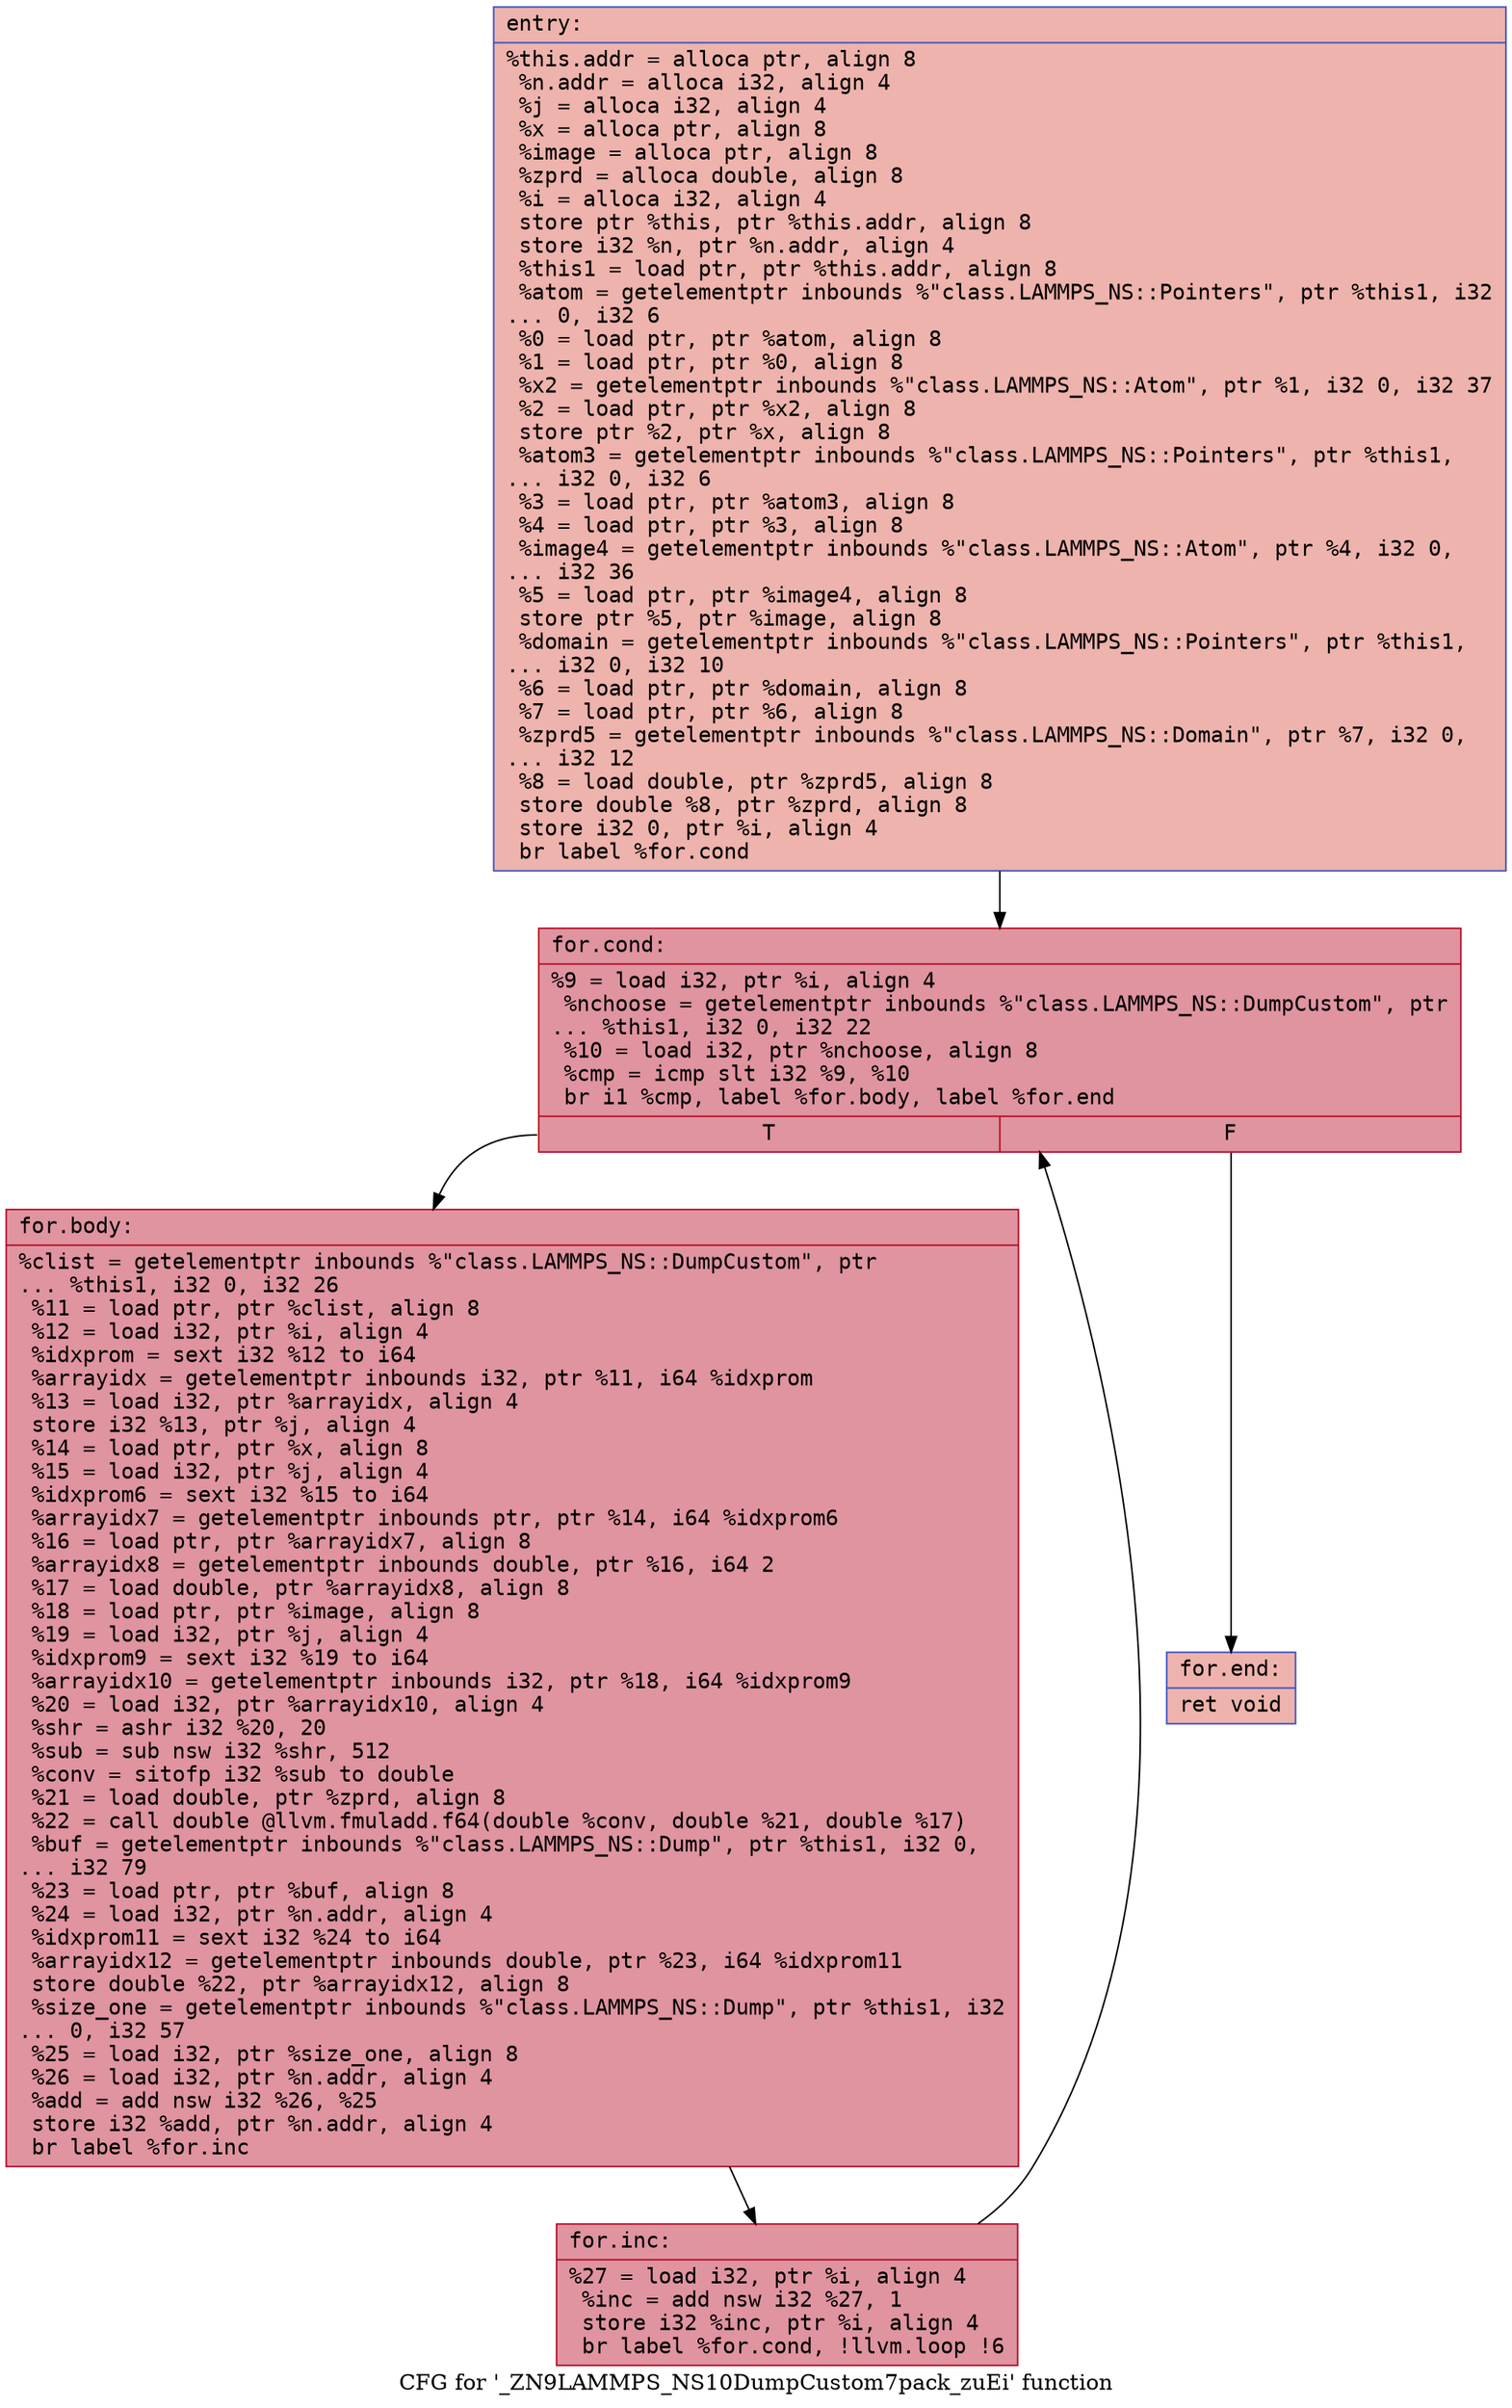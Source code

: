 digraph "CFG for '_ZN9LAMMPS_NS10DumpCustom7pack_zuEi' function" {
	label="CFG for '_ZN9LAMMPS_NS10DumpCustom7pack_zuEi' function";

	Node0x55d03a89aa00 [shape=record,color="#3d50c3ff", style=filled, fillcolor="#d6524470" fontname="Courier",label="{entry:\l|  %this.addr = alloca ptr, align 8\l  %n.addr = alloca i32, align 4\l  %j = alloca i32, align 4\l  %x = alloca ptr, align 8\l  %image = alloca ptr, align 8\l  %zprd = alloca double, align 8\l  %i = alloca i32, align 4\l  store ptr %this, ptr %this.addr, align 8\l  store i32 %n, ptr %n.addr, align 4\l  %this1 = load ptr, ptr %this.addr, align 8\l  %atom = getelementptr inbounds %\"class.LAMMPS_NS::Pointers\", ptr %this1, i32\l... 0, i32 6\l  %0 = load ptr, ptr %atom, align 8\l  %1 = load ptr, ptr %0, align 8\l  %x2 = getelementptr inbounds %\"class.LAMMPS_NS::Atom\", ptr %1, i32 0, i32 37\l  %2 = load ptr, ptr %x2, align 8\l  store ptr %2, ptr %x, align 8\l  %atom3 = getelementptr inbounds %\"class.LAMMPS_NS::Pointers\", ptr %this1,\l... i32 0, i32 6\l  %3 = load ptr, ptr %atom3, align 8\l  %4 = load ptr, ptr %3, align 8\l  %image4 = getelementptr inbounds %\"class.LAMMPS_NS::Atom\", ptr %4, i32 0,\l... i32 36\l  %5 = load ptr, ptr %image4, align 8\l  store ptr %5, ptr %image, align 8\l  %domain = getelementptr inbounds %\"class.LAMMPS_NS::Pointers\", ptr %this1,\l... i32 0, i32 10\l  %6 = load ptr, ptr %domain, align 8\l  %7 = load ptr, ptr %6, align 8\l  %zprd5 = getelementptr inbounds %\"class.LAMMPS_NS::Domain\", ptr %7, i32 0,\l... i32 12\l  %8 = load double, ptr %zprd5, align 8\l  store double %8, ptr %zprd, align 8\l  store i32 0, ptr %i, align 4\l  br label %for.cond\l}"];
	Node0x55d03a89aa00 -> Node0x55d03a89bdb0[tooltip="entry -> for.cond\nProbability 100.00%" ];
	Node0x55d03a89bdb0 [shape=record,color="#b70d28ff", style=filled, fillcolor="#b70d2870" fontname="Courier",label="{for.cond:\l|  %9 = load i32, ptr %i, align 4\l  %nchoose = getelementptr inbounds %\"class.LAMMPS_NS::DumpCustom\", ptr\l... %this1, i32 0, i32 22\l  %10 = load i32, ptr %nchoose, align 8\l  %cmp = icmp slt i32 %9, %10\l  br i1 %cmp, label %for.body, label %for.end\l|{<s0>T|<s1>F}}"];
	Node0x55d03a89bdb0:s0 -> Node0x55d03a89c130[tooltip="for.cond -> for.body\nProbability 96.88%" ];
	Node0x55d03a89bdb0:s1 -> Node0x55d03a89c1b0[tooltip="for.cond -> for.end\nProbability 3.12%" ];
	Node0x55d03a89c130 [shape=record,color="#b70d28ff", style=filled, fillcolor="#b70d2870" fontname="Courier",label="{for.body:\l|  %clist = getelementptr inbounds %\"class.LAMMPS_NS::DumpCustom\", ptr\l... %this1, i32 0, i32 26\l  %11 = load ptr, ptr %clist, align 8\l  %12 = load i32, ptr %i, align 4\l  %idxprom = sext i32 %12 to i64\l  %arrayidx = getelementptr inbounds i32, ptr %11, i64 %idxprom\l  %13 = load i32, ptr %arrayidx, align 4\l  store i32 %13, ptr %j, align 4\l  %14 = load ptr, ptr %x, align 8\l  %15 = load i32, ptr %j, align 4\l  %idxprom6 = sext i32 %15 to i64\l  %arrayidx7 = getelementptr inbounds ptr, ptr %14, i64 %idxprom6\l  %16 = load ptr, ptr %arrayidx7, align 8\l  %arrayidx8 = getelementptr inbounds double, ptr %16, i64 2\l  %17 = load double, ptr %arrayidx8, align 8\l  %18 = load ptr, ptr %image, align 8\l  %19 = load i32, ptr %j, align 4\l  %idxprom9 = sext i32 %19 to i64\l  %arrayidx10 = getelementptr inbounds i32, ptr %18, i64 %idxprom9\l  %20 = load i32, ptr %arrayidx10, align 4\l  %shr = ashr i32 %20, 20\l  %sub = sub nsw i32 %shr, 512\l  %conv = sitofp i32 %sub to double\l  %21 = load double, ptr %zprd, align 8\l  %22 = call double @llvm.fmuladd.f64(double %conv, double %21, double %17)\l  %buf = getelementptr inbounds %\"class.LAMMPS_NS::Dump\", ptr %this1, i32 0,\l... i32 79\l  %23 = load ptr, ptr %buf, align 8\l  %24 = load i32, ptr %n.addr, align 4\l  %idxprom11 = sext i32 %24 to i64\l  %arrayidx12 = getelementptr inbounds double, ptr %23, i64 %idxprom11\l  store double %22, ptr %arrayidx12, align 8\l  %size_one = getelementptr inbounds %\"class.LAMMPS_NS::Dump\", ptr %this1, i32\l... 0, i32 57\l  %25 = load i32, ptr %size_one, align 8\l  %26 = load i32, ptr %n.addr, align 4\l  %add = add nsw i32 %26, %25\l  store i32 %add, ptr %n.addr, align 4\l  br label %for.inc\l}"];
	Node0x55d03a89c130 -> Node0x55d03a89d9d0[tooltip="for.body -> for.inc\nProbability 100.00%" ];
	Node0x55d03a89d9d0 [shape=record,color="#b70d28ff", style=filled, fillcolor="#b70d2870" fontname="Courier",label="{for.inc:\l|  %27 = load i32, ptr %i, align 4\l  %inc = add nsw i32 %27, 1\l  store i32 %inc, ptr %i, align 4\l  br label %for.cond, !llvm.loop !6\l}"];
	Node0x55d03a89d9d0 -> Node0x55d03a89bdb0[tooltip="for.inc -> for.cond\nProbability 100.00%" ];
	Node0x55d03a89c1b0 [shape=record,color="#3d50c3ff", style=filled, fillcolor="#d6524470" fontname="Courier",label="{for.end:\l|  ret void\l}"];
}
